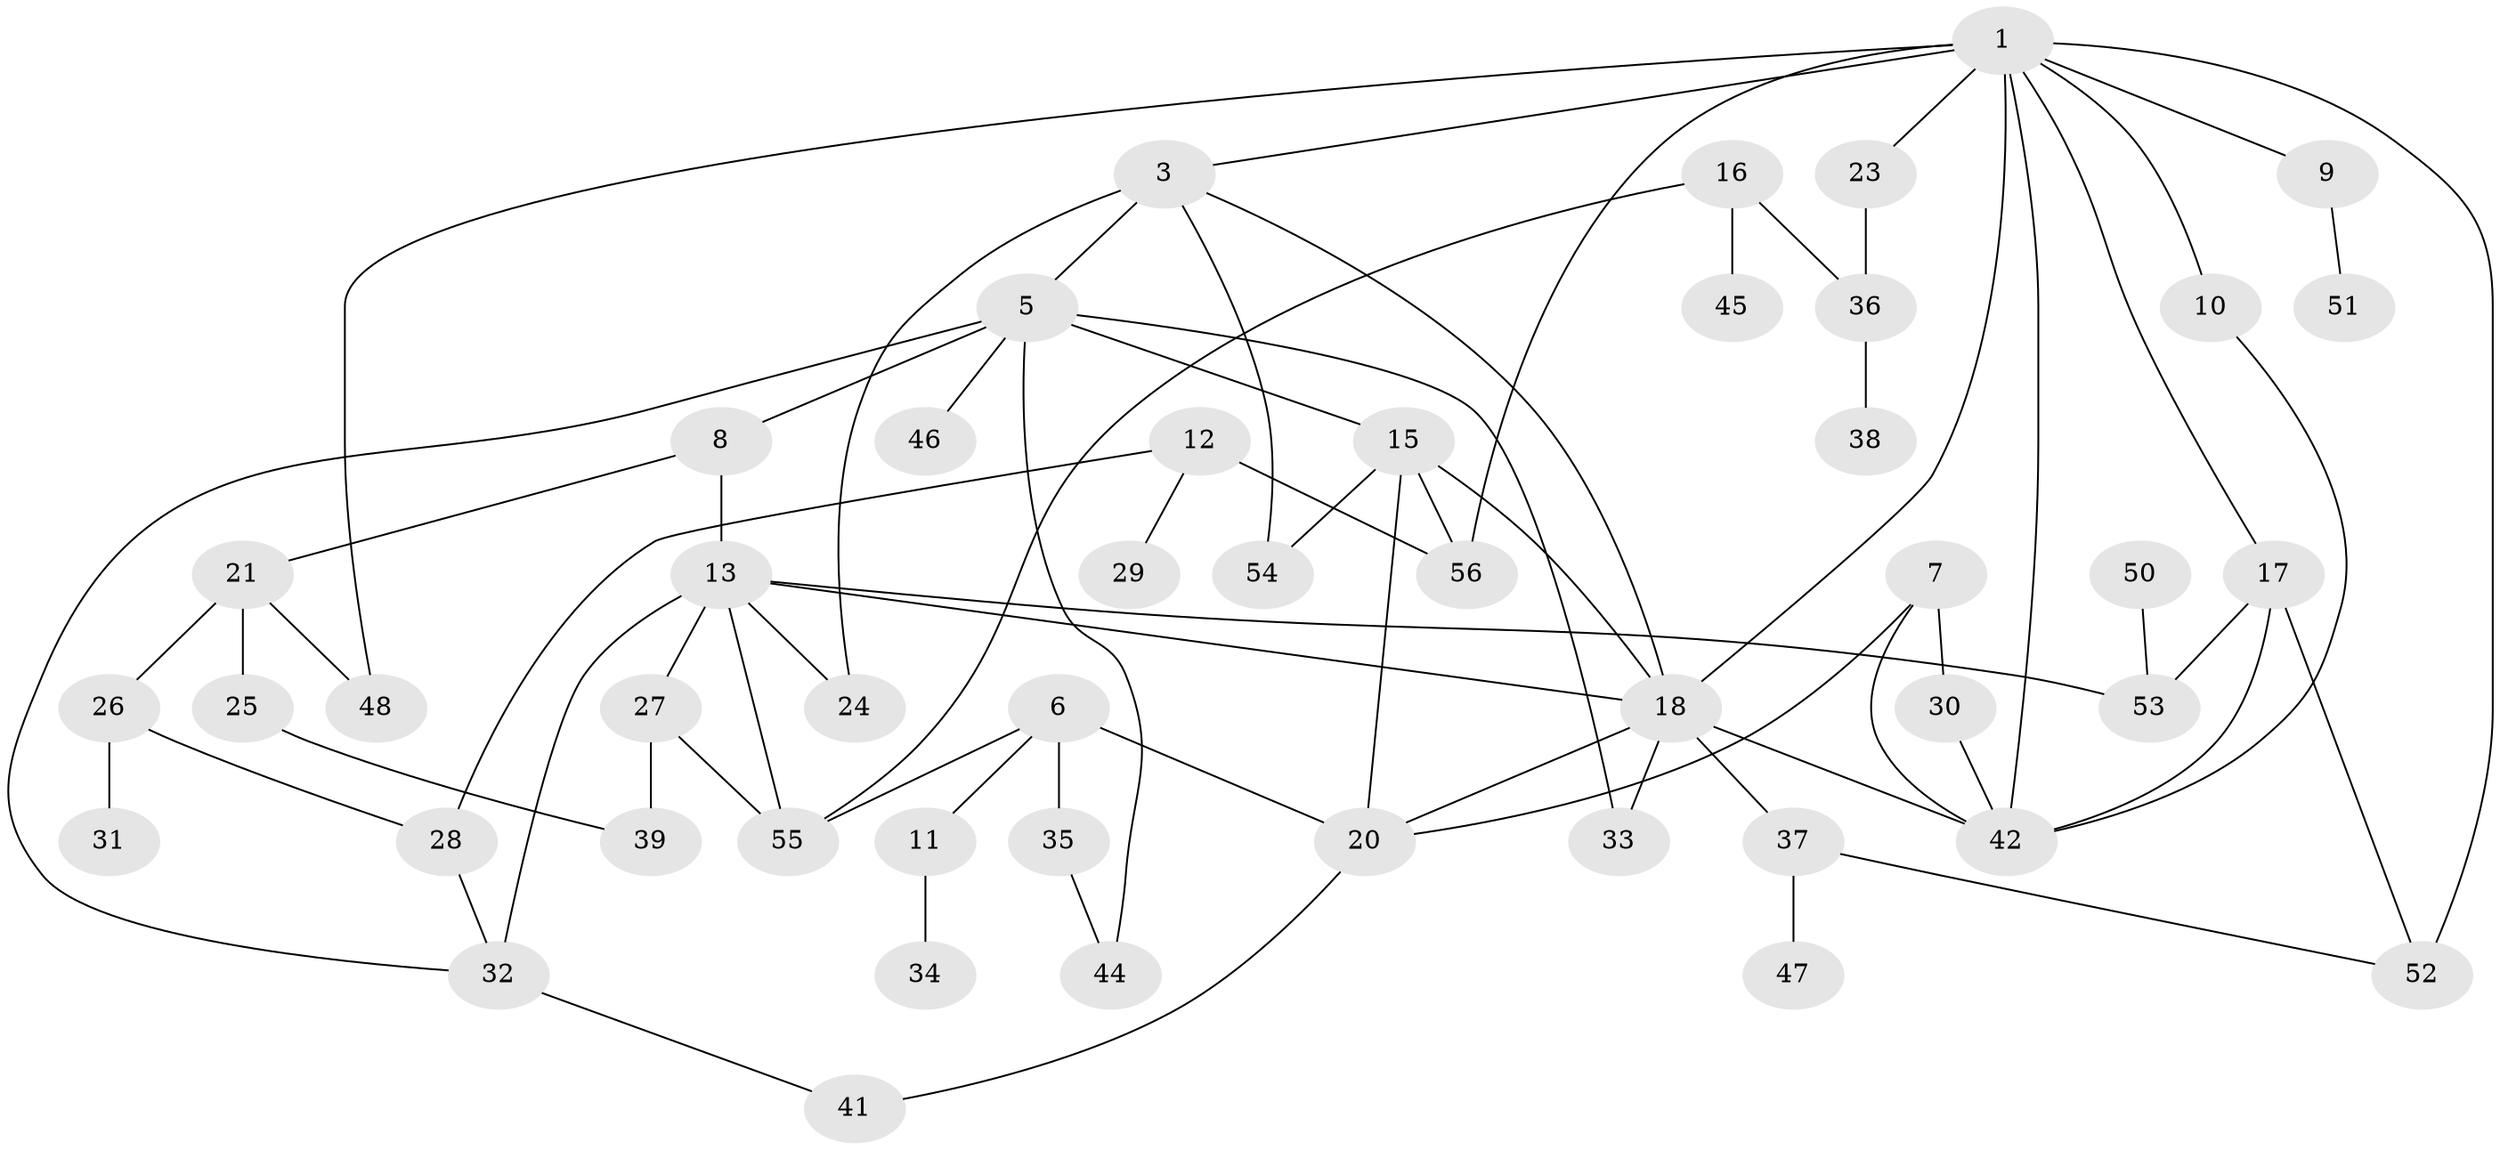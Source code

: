 // original degree distribution, {4: 0.16666666666666666, 0: 0.08974358974358974, 2: 0.23076923076923078, 1: 0.21794871794871795, 3: 0.19230769230769232, 7: 0.01282051282051282, 5: 0.0641025641025641, 6: 0.02564102564102564}
// Generated by graph-tools (version 1.1) at 2025/48/03/04/25 22:48:01]
// undirected, 48 vertices, 73 edges
graph export_dot {
  node [color=gray90,style=filled];
  1;
  3;
  5;
  6;
  7;
  8;
  9;
  10;
  11;
  12;
  13;
  15;
  16;
  17;
  18;
  20;
  21;
  23;
  24;
  25;
  26;
  27;
  28;
  29;
  30;
  31;
  32;
  33;
  34;
  35;
  36;
  37;
  38;
  39;
  41;
  42;
  44;
  45;
  46;
  47;
  48;
  50;
  51;
  52;
  53;
  54;
  55;
  56;
  1 -- 3 [weight=1.0];
  1 -- 9 [weight=1.0];
  1 -- 10 [weight=1.0];
  1 -- 17 [weight=1.0];
  1 -- 18 [weight=1.0];
  1 -- 23 [weight=1.0];
  1 -- 42 [weight=1.0];
  1 -- 48 [weight=1.0];
  1 -- 52 [weight=1.0];
  1 -- 56 [weight=1.0];
  3 -- 5 [weight=1.0];
  3 -- 18 [weight=1.0];
  3 -- 24 [weight=2.0];
  3 -- 54 [weight=1.0];
  5 -- 8 [weight=1.0];
  5 -- 15 [weight=1.0];
  5 -- 32 [weight=1.0];
  5 -- 33 [weight=1.0];
  5 -- 44 [weight=1.0];
  5 -- 46 [weight=1.0];
  6 -- 11 [weight=1.0];
  6 -- 20 [weight=1.0];
  6 -- 35 [weight=1.0];
  6 -- 55 [weight=1.0];
  7 -- 20 [weight=1.0];
  7 -- 30 [weight=1.0];
  7 -- 42 [weight=1.0];
  8 -- 13 [weight=1.0];
  8 -- 21 [weight=1.0];
  9 -- 51 [weight=1.0];
  10 -- 42 [weight=1.0];
  11 -- 34 [weight=1.0];
  12 -- 28 [weight=1.0];
  12 -- 29 [weight=1.0];
  12 -- 56 [weight=1.0];
  13 -- 18 [weight=1.0];
  13 -- 24 [weight=1.0];
  13 -- 27 [weight=1.0];
  13 -- 32 [weight=1.0];
  13 -- 53 [weight=1.0];
  13 -- 55 [weight=1.0];
  15 -- 18 [weight=1.0];
  15 -- 20 [weight=1.0];
  15 -- 54 [weight=1.0];
  15 -- 56 [weight=1.0];
  16 -- 36 [weight=1.0];
  16 -- 45 [weight=1.0];
  16 -- 55 [weight=1.0];
  17 -- 42 [weight=1.0];
  17 -- 52 [weight=1.0];
  17 -- 53 [weight=1.0];
  18 -- 20 [weight=1.0];
  18 -- 33 [weight=1.0];
  18 -- 37 [weight=1.0];
  18 -- 42 [weight=1.0];
  20 -- 41 [weight=1.0];
  21 -- 25 [weight=1.0];
  21 -- 26 [weight=1.0];
  21 -- 48 [weight=1.0];
  23 -- 36 [weight=1.0];
  25 -- 39 [weight=1.0];
  26 -- 28 [weight=1.0];
  26 -- 31 [weight=1.0];
  27 -- 39 [weight=1.0];
  27 -- 55 [weight=1.0];
  28 -- 32 [weight=1.0];
  30 -- 42 [weight=1.0];
  32 -- 41 [weight=1.0];
  35 -- 44 [weight=1.0];
  36 -- 38 [weight=1.0];
  37 -- 47 [weight=1.0];
  37 -- 52 [weight=1.0];
  50 -- 53 [weight=1.0];
}
